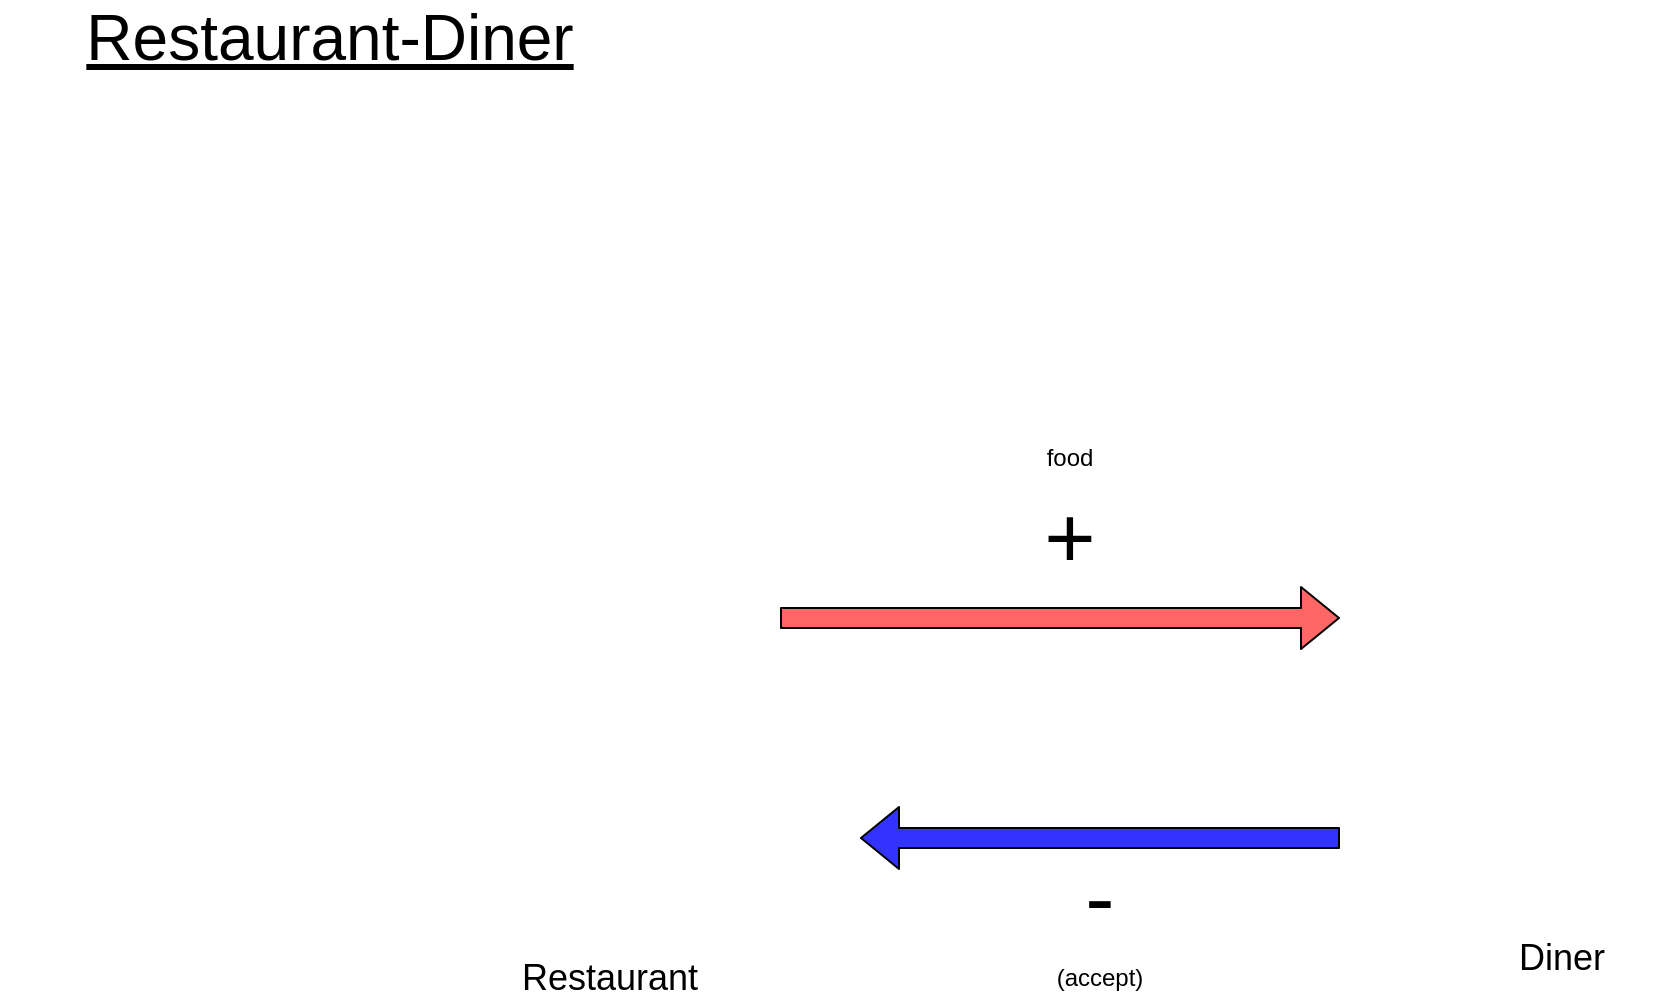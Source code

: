 <mxfile version="15.2.7" type="device"><diagram id="AMxxRZnMsBN-c-vOksyr" name="Page-1"><mxGraphModel dx="1843" dy="1383" grid="1" gridSize="10" guides="1" tooltips="1" connect="1" arrows="1" fold="1" page="1" pageScale="1" pageWidth="1169" pageHeight="827" math="0" shadow="0"><root><mxCell id="0"/><mxCell id="1" parent="0"/><mxCell id="Or2-IT2HNnRDzqsTIh4k-1" value="" style="shape=image;verticalLabelPosition=bottom;labelBackgroundColor=#ffffff;verticalAlign=top;aspect=fixed;imageAspect=0;image=https://cdn.iconscout.com/icon/free/png-256/restaurant-1495593-1267764.png;" vertex="1" parent="1"><mxGeometry x="300" y="390" width="110" height="110" as="geometry"/></mxCell><mxCell id="Or2-IT2HNnRDzqsTIh4k-2" value="" style="shape=image;verticalLabelPosition=bottom;labelBackgroundColor=#ffffff;verticalAlign=top;aspect=fixed;imageAspect=0;image=https://cdn0.iconfinder.com/data/icons/restaurants-and-dining-flat/340/meal_woman_food_client_dinner_restaurant_eat_enjoy-512.png;" vertex="1" parent="1"><mxGeometry x="790" y="390" width="102" height="102" as="geometry"/></mxCell><mxCell id="Or2-IT2HNnRDzqsTIh4k-3" value="" style="shape=flexArrow;endArrow=classic;html=1;fillColor=#FF6666;" edge="1" parent="1"><mxGeometry width="50" height="50" relative="1" as="geometry"><mxPoint x="450" y="360" as="sourcePoint"/><mxPoint x="730" y="360" as="targetPoint"/></mxGeometry></mxCell><mxCell id="Or2-IT2HNnRDzqsTIh4k-4" value="food" style="text;html=1;strokeColor=none;fillColor=none;align=center;verticalAlign=middle;whiteSpace=wrap;rounded=0;" vertex="1" parent="1"><mxGeometry x="575" y="270" width="40" height="20" as="geometry"/></mxCell><mxCell id="Or2-IT2HNnRDzqsTIh4k-5" value="&lt;font style=&quot;font-size: 44px&quot;&gt;+&lt;/font&gt;" style="text;html=1;strokeColor=none;fillColor=none;align=center;verticalAlign=middle;whiteSpace=wrap;rounded=0;" vertex="1" parent="1"><mxGeometry x="575" y="310" width="40" height="20" as="geometry"/></mxCell><mxCell id="Or2-IT2HNnRDzqsTIh4k-6" value="&lt;font style=&quot;font-size: 18px&quot;&gt;Restaurant&lt;/font&gt;" style="text;html=1;strokeColor=none;fillColor=none;align=center;verticalAlign=middle;whiteSpace=wrap;rounded=0;" vertex="1" parent="1"><mxGeometry x="345" y="530" width="40" height="20" as="geometry"/></mxCell><mxCell id="Or2-IT2HNnRDzqsTIh4k-7" value="" style="shape=flexArrow;endArrow=classic;html=1;fillColor=#3333FF;" edge="1" parent="1"><mxGeometry width="50" height="50" relative="1" as="geometry"><mxPoint x="730" y="470" as="sourcePoint"/><mxPoint x="490" y="470" as="targetPoint"/></mxGeometry></mxCell><mxCell id="Or2-IT2HNnRDzqsTIh4k-8" value="(accept)" style="text;html=1;strokeColor=none;fillColor=none;align=center;verticalAlign=middle;whiteSpace=wrap;rounded=0;" vertex="1" parent="1"><mxGeometry x="590" y="530" width="40" height="20" as="geometry"/></mxCell><mxCell id="Or2-IT2HNnRDzqsTIh4k-9" value="&lt;font style=&quot;font-size: 44px&quot;&gt;-&lt;/font&gt;" style="text;html=1;strokeColor=none;fillColor=none;align=center;verticalAlign=middle;whiteSpace=wrap;rounded=0;" vertex="1" parent="1"><mxGeometry x="590" y="490" width="40" height="20" as="geometry"/></mxCell><mxCell id="Or2-IT2HNnRDzqsTIh4k-10" value="&lt;font style=&quot;font-size: 18px&quot;&gt;Diner&lt;/font&gt;" style="text;html=1;strokeColor=none;fillColor=none;align=center;verticalAlign=middle;whiteSpace=wrap;rounded=0;" vertex="1" parent="1"><mxGeometry x="821" y="520" width="40" height="20" as="geometry"/></mxCell><mxCell id="Or2-IT2HNnRDzqsTIh4k-11" value="" style="shape=image;verticalLabelPosition=bottom;labelBackgroundColor=#ffffff;verticalAlign=top;aspect=fixed;imageAspect=0;image=https://image.flaticon.com/icons/png/512/3081/3081233.png;" vertex="1" parent="1"><mxGeometry x="640" y="240" width="90" height="90" as="geometry"/></mxCell><mxCell id="Or2-IT2HNnRDzqsTIh4k-12" value="&lt;font size=&quot;1&quot;&gt;&lt;u style=&quot;font-size: 32px&quot;&gt;Restaurant-Diner&lt;/u&gt;&lt;/font&gt;" style="text;html=1;strokeColor=none;fillColor=none;align=center;verticalAlign=middle;whiteSpace=wrap;rounded=0;" vertex="1" parent="1"><mxGeometry x="60" y="60" width="330" height="20" as="geometry"/></mxCell></root></mxGraphModel></diagram></mxfile>